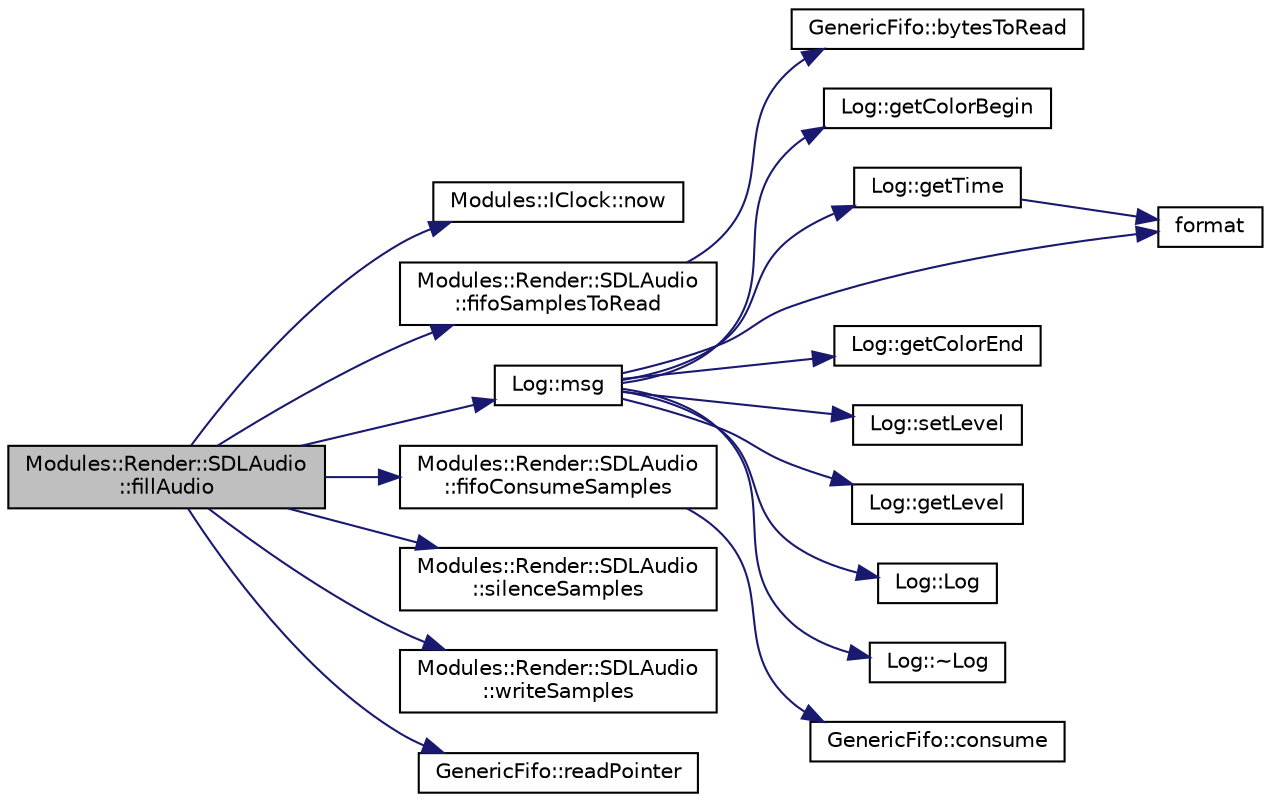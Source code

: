 digraph "Modules::Render::SDLAudio::fillAudio"
{
 // INTERACTIVE_SVG=YES
  edge [fontname="Helvetica",fontsize="10",labelfontname="Helvetica",labelfontsize="10"];
  node [fontname="Helvetica",fontsize="10",shape=record];
  rankdir="LR";
  Node1 [label="Modules::Render::SDLAudio\l::fillAudio",height=0.2,width=0.4,color="black", fillcolor="grey75", style="filled", fontcolor="black"];
  Node1 -> Node2 [color="midnightblue",fontsize="10",style="solid",fontname="Helvetica"];
  Node2 [label="Modules::IClock::now",height=0.2,width=0.4,color="black", fillcolor="white", style="filled",URL="$struct_modules_1_1_i_clock.html#a2e8c467e947a9e94e21fd14e2e62a694"];
  Node1 -> Node3 [color="midnightblue",fontsize="10",style="solid",fontname="Helvetica"];
  Node3 [label="Modules::Render::SDLAudio\l::fifoSamplesToRead",height=0.2,width=0.4,color="black", fillcolor="white", style="filled",URL="$class_modules_1_1_render_1_1_s_d_l_audio.html#a566738f0801cd78716009a8c27c77398"];
  Node3 -> Node4 [color="midnightblue",fontsize="10",style="solid",fontname="Helvetica"];
  Node4 [label="GenericFifo::bytesToRead",height=0.2,width=0.4,color="black", fillcolor="white", style="filled",URL="$class_generic_fifo.html#a494068f146206237ce4998180093554f"];
  Node1 -> Node5 [color="midnightblue",fontsize="10",style="solid",fontname="Helvetica"];
  Node5 [label="Log::msg",height=0.2,width=0.4,color="black", fillcolor="white", style="filled",URL="$class_log.html#a84056ae8f88a105f7b5fa3770f2f15d8"];
  Node5 -> Node6 [color="midnightblue",fontsize="10",style="solid",fontname="Helvetica"];
  Node6 [label="Log::getColorBegin",height=0.2,width=0.4,color="black", fillcolor="white", style="filled",URL="$class_log.html#a00080fae9f969e7c3eff2f40c7211cb3"];
  Node5 -> Node7 [color="midnightblue",fontsize="10",style="solid",fontname="Helvetica"];
  Node7 [label="Log::getTime",height=0.2,width=0.4,color="black", fillcolor="white", style="filled",URL="$class_log.html#a1e8efa09c5b342ba1f9ba6d13811fa14"];
  Node7 -> Node8 [color="midnightblue",fontsize="10",style="solid",fontname="Helvetica"];
  Node8 [label="format",height=0.2,width=0.4,color="black", fillcolor="white", style="filled",URL="$format_8hpp.html#a3aca22086b5c6398b980286ac7dd89ad"];
  Node5 -> Node8 [color="midnightblue",fontsize="10",style="solid",fontname="Helvetica"];
  Node5 -> Node9 [color="midnightblue",fontsize="10",style="solid",fontname="Helvetica"];
  Node9 [label="Log::getColorEnd",height=0.2,width=0.4,color="black", fillcolor="white", style="filled",URL="$class_log.html#a1a3e0507d4f5f0486dc7fa8d98954941"];
  Node5 -> Node10 [color="midnightblue",fontsize="10",style="solid",fontname="Helvetica"];
  Node10 [label="Log::setLevel",height=0.2,width=0.4,color="black", fillcolor="white", style="filled",URL="$class_log.html#a64a94fff24e5ed45a1d627d3709b6e52"];
  Node5 -> Node11 [color="midnightblue",fontsize="10",style="solid",fontname="Helvetica"];
  Node11 [label="Log::getLevel",height=0.2,width=0.4,color="black", fillcolor="white", style="filled",URL="$class_log.html#a8def54b27ed38887e1fd074c2ea18a82"];
  Node5 -> Node12 [color="midnightblue",fontsize="10",style="solid",fontname="Helvetica"];
  Node12 [label="Log::Log",height=0.2,width=0.4,color="black", fillcolor="white", style="filled",URL="$class_log.html#af6071a60aa52b6c1b511f99b4bc1b8fe"];
  Node5 -> Node13 [color="midnightblue",fontsize="10",style="solid",fontname="Helvetica"];
  Node13 [label="Log::~Log",height=0.2,width=0.4,color="black", fillcolor="white", style="filled",URL="$class_log.html#a0fbfda88fbee5027c89f6eb121059360"];
  Node1 -> Node14 [color="midnightblue",fontsize="10",style="solid",fontname="Helvetica"];
  Node14 [label="Modules::Render::SDLAudio\l::fifoConsumeSamples",height=0.2,width=0.4,color="black", fillcolor="white", style="filled",URL="$class_modules_1_1_render_1_1_s_d_l_audio.html#ab813c25c14df0e2187053734f1602cae"];
  Node14 -> Node15 [color="midnightblue",fontsize="10",style="solid",fontname="Helvetica"];
  Node15 [label="GenericFifo::consume",height=0.2,width=0.4,color="black", fillcolor="white", style="filled",URL="$class_generic_fifo.html#af7d44db0c2bc1a3d3d61c51281e1abb2"];
  Node1 -> Node16 [color="midnightblue",fontsize="10",style="solid",fontname="Helvetica"];
  Node16 [label="Modules::Render::SDLAudio\l::silenceSamples",height=0.2,width=0.4,color="black", fillcolor="white", style="filled",URL="$class_modules_1_1_render_1_1_s_d_l_audio.html#adc41dc63081bc9e7dbf8b93bcd925b77"];
  Node1 -> Node17 [color="midnightblue",fontsize="10",style="solid",fontname="Helvetica"];
  Node17 [label="Modules::Render::SDLAudio\l::writeSamples",height=0.2,width=0.4,color="black", fillcolor="white", style="filled",URL="$class_modules_1_1_render_1_1_s_d_l_audio.html#a7b02c9f0aa42c33c411272921ffc6c4d"];
  Node1 -> Node18 [color="midnightblue",fontsize="10",style="solid",fontname="Helvetica"];
  Node18 [label="GenericFifo::readPointer",height=0.2,width=0.4,color="black", fillcolor="white", style="filled",URL="$class_generic_fifo.html#af3e5da0e1d4348d8f7c426643eb9acf4"];
}
